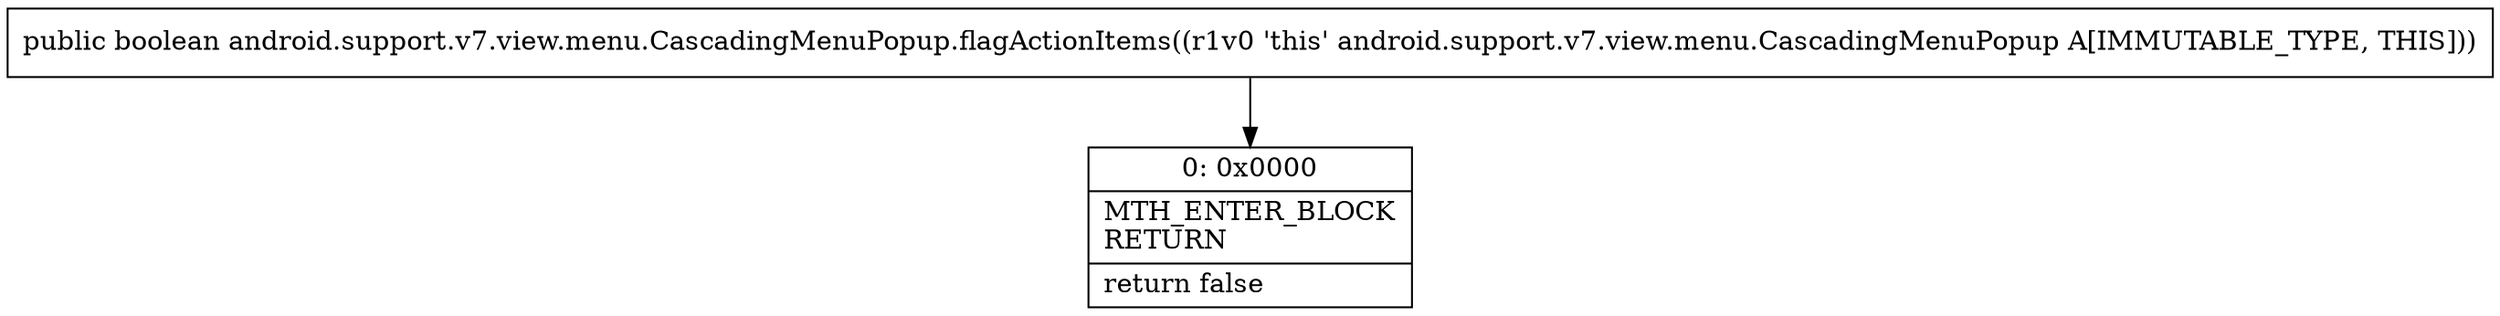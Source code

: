digraph "CFG forandroid.support.v7.view.menu.CascadingMenuPopup.flagActionItems()Z" {
Node_0 [shape=record,label="{0\:\ 0x0000|MTH_ENTER_BLOCK\lRETURN\l|return false\l}"];
MethodNode[shape=record,label="{public boolean android.support.v7.view.menu.CascadingMenuPopup.flagActionItems((r1v0 'this' android.support.v7.view.menu.CascadingMenuPopup A[IMMUTABLE_TYPE, THIS])) }"];
MethodNode -> Node_0;
}

